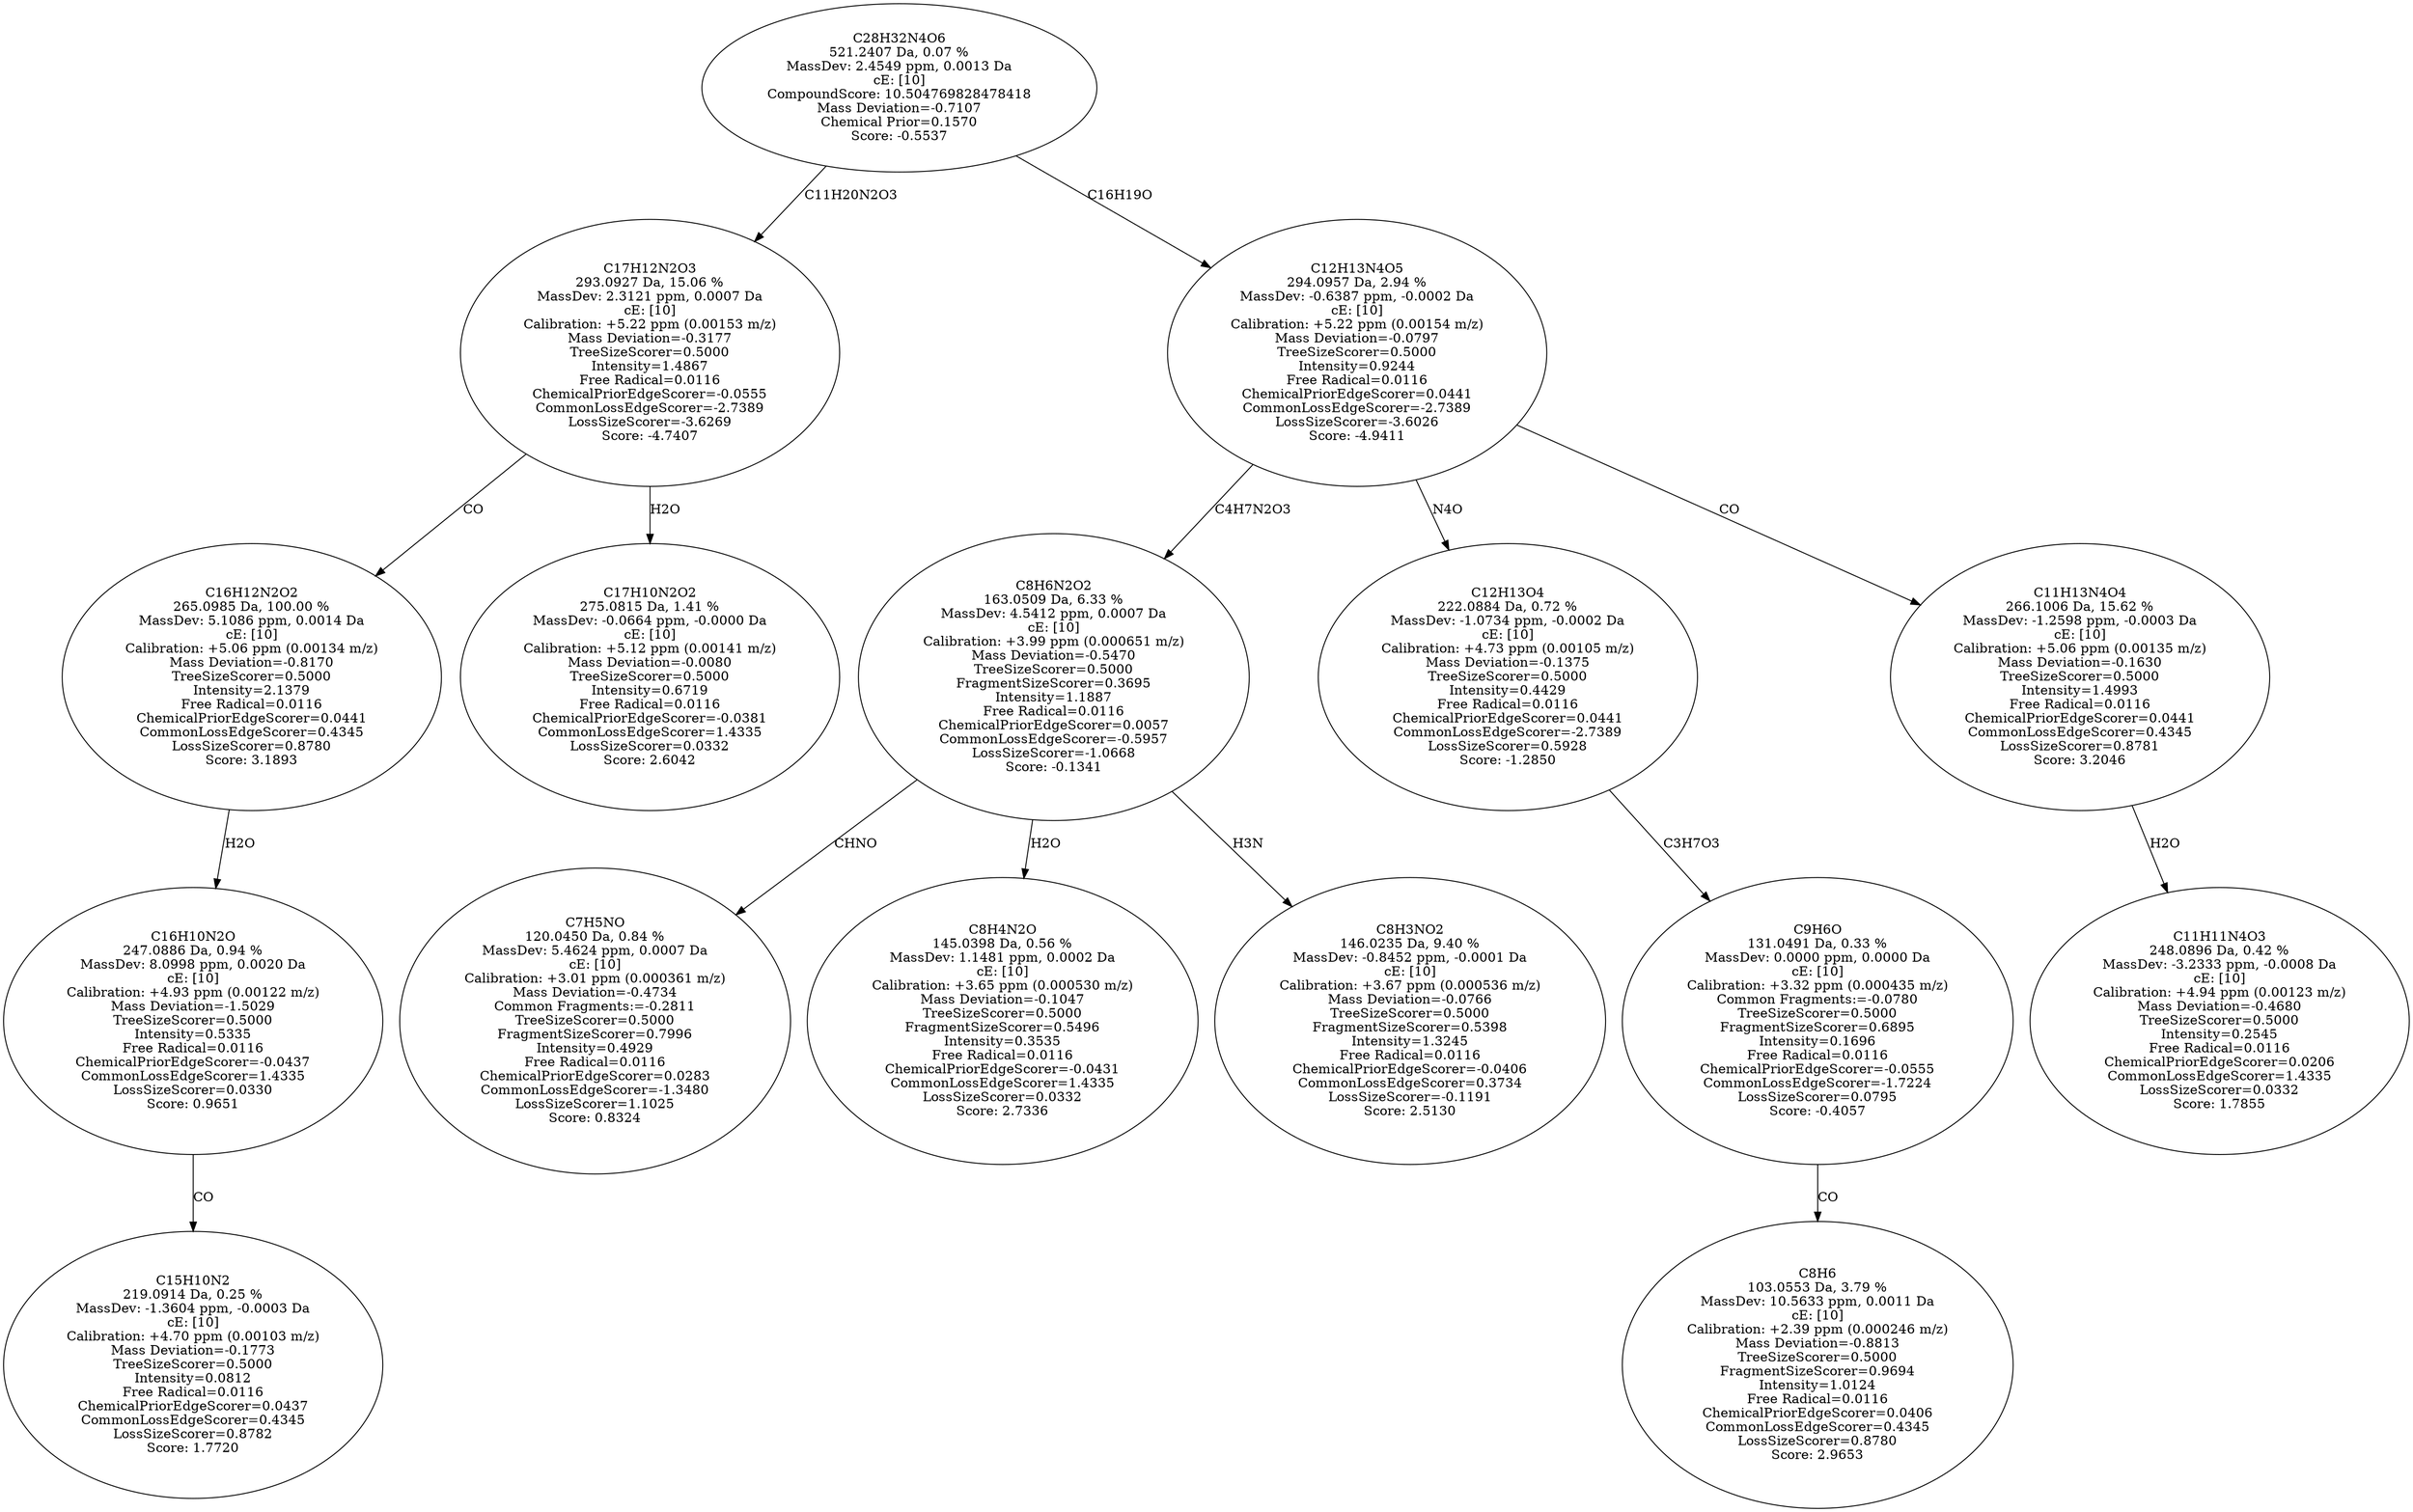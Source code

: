 strict digraph {
v1 [label="C15H10N2\n219.0914 Da, 0.25 %\nMassDev: -1.3604 ppm, -0.0003 Da\ncE: [10]\nCalibration: +4.70 ppm (0.00103 m/z)\nMass Deviation=-0.1773\nTreeSizeScorer=0.5000\nIntensity=0.0812\nFree Radical=0.0116\nChemicalPriorEdgeScorer=0.0437\nCommonLossEdgeScorer=0.4345\nLossSizeScorer=0.8782\nScore: 1.7720"];
v2 [label="C16H10N2O\n247.0886 Da, 0.94 %\nMassDev: 8.0998 ppm, 0.0020 Da\ncE: [10]\nCalibration: +4.93 ppm (0.00122 m/z)\nMass Deviation=-1.5029\nTreeSizeScorer=0.5000\nIntensity=0.5335\nFree Radical=0.0116\nChemicalPriorEdgeScorer=-0.0437\nCommonLossEdgeScorer=1.4335\nLossSizeScorer=0.0330\nScore: 0.9651"];
v3 [label="C16H12N2O2\n265.0985 Da, 100.00 %\nMassDev: 5.1086 ppm, 0.0014 Da\ncE: [10]\nCalibration: +5.06 ppm (0.00134 m/z)\nMass Deviation=-0.8170\nTreeSizeScorer=0.5000\nIntensity=2.1379\nFree Radical=0.0116\nChemicalPriorEdgeScorer=0.0441\nCommonLossEdgeScorer=0.4345\nLossSizeScorer=0.8780\nScore: 3.1893"];
v4 [label="C17H10N2O2\n275.0815 Da, 1.41 %\nMassDev: -0.0664 ppm, -0.0000 Da\ncE: [10]\nCalibration: +5.12 ppm (0.00141 m/z)\nMass Deviation=-0.0080\nTreeSizeScorer=0.5000\nIntensity=0.6719\nFree Radical=0.0116\nChemicalPriorEdgeScorer=-0.0381\nCommonLossEdgeScorer=1.4335\nLossSizeScorer=0.0332\nScore: 2.6042"];
v5 [label="C17H12N2O3\n293.0927 Da, 15.06 %\nMassDev: 2.3121 ppm, 0.0007 Da\ncE: [10]\nCalibration: +5.22 ppm (0.00153 m/z)\nMass Deviation=-0.3177\nTreeSizeScorer=0.5000\nIntensity=1.4867\nFree Radical=0.0116\nChemicalPriorEdgeScorer=-0.0555\nCommonLossEdgeScorer=-2.7389\nLossSizeScorer=-3.6269\nScore: -4.7407"];
v6 [label="C7H5NO\n120.0450 Da, 0.84 %\nMassDev: 5.4624 ppm, 0.0007 Da\ncE: [10]\nCalibration: +3.01 ppm (0.000361 m/z)\nMass Deviation=-0.4734\nCommon Fragments:=-0.2811\nTreeSizeScorer=0.5000\nFragmentSizeScorer=0.7996\nIntensity=0.4929\nFree Radical=0.0116\nChemicalPriorEdgeScorer=0.0283\nCommonLossEdgeScorer=-1.3480\nLossSizeScorer=1.1025\nScore: 0.8324"];
v7 [label="C8H4N2O\n145.0398 Da, 0.56 %\nMassDev: 1.1481 ppm, 0.0002 Da\ncE: [10]\nCalibration: +3.65 ppm (0.000530 m/z)\nMass Deviation=-0.1047\nTreeSizeScorer=0.5000\nFragmentSizeScorer=0.5496\nIntensity=0.3535\nFree Radical=0.0116\nChemicalPriorEdgeScorer=-0.0431\nCommonLossEdgeScorer=1.4335\nLossSizeScorer=0.0332\nScore: 2.7336"];
v8 [label="C8H3NO2\n146.0235 Da, 9.40 %\nMassDev: -0.8452 ppm, -0.0001 Da\ncE: [10]\nCalibration: +3.67 ppm (0.000536 m/z)\nMass Deviation=-0.0766\nTreeSizeScorer=0.5000\nFragmentSizeScorer=0.5398\nIntensity=1.3245\nFree Radical=0.0116\nChemicalPriorEdgeScorer=-0.0406\nCommonLossEdgeScorer=0.3734\nLossSizeScorer=-0.1191\nScore: 2.5130"];
v9 [label="C8H6N2O2\n163.0509 Da, 6.33 %\nMassDev: 4.5412 ppm, 0.0007 Da\ncE: [10]\nCalibration: +3.99 ppm (0.000651 m/z)\nMass Deviation=-0.5470\nTreeSizeScorer=0.5000\nFragmentSizeScorer=0.3695\nIntensity=1.1887\nFree Radical=0.0116\nChemicalPriorEdgeScorer=0.0057\nCommonLossEdgeScorer=-0.5957\nLossSizeScorer=-1.0668\nScore: -0.1341"];
v10 [label="C8H6\n103.0553 Da, 3.79 %\nMassDev: 10.5633 ppm, 0.0011 Da\ncE: [10]\nCalibration: +2.39 ppm (0.000246 m/z)\nMass Deviation=-0.8813\nTreeSizeScorer=0.5000\nFragmentSizeScorer=0.9694\nIntensity=1.0124\nFree Radical=0.0116\nChemicalPriorEdgeScorer=0.0406\nCommonLossEdgeScorer=0.4345\nLossSizeScorer=0.8780\nScore: 2.9653"];
v11 [label="C9H6O\n131.0491 Da, 0.33 %\nMassDev: 0.0000 ppm, 0.0000 Da\ncE: [10]\nCalibration: +3.32 ppm (0.000435 m/z)\nCommon Fragments:=-0.0780\nTreeSizeScorer=0.5000\nFragmentSizeScorer=0.6895\nIntensity=0.1696\nFree Radical=0.0116\nChemicalPriorEdgeScorer=-0.0555\nCommonLossEdgeScorer=-1.7224\nLossSizeScorer=0.0795\nScore: -0.4057"];
v12 [label="C12H13O4\n222.0884 Da, 0.72 %\nMassDev: -1.0734 ppm, -0.0002 Da\ncE: [10]\nCalibration: +4.73 ppm (0.00105 m/z)\nMass Deviation=-0.1375\nTreeSizeScorer=0.5000\nIntensity=0.4429\nFree Radical=0.0116\nChemicalPriorEdgeScorer=0.0441\nCommonLossEdgeScorer=-2.7389\nLossSizeScorer=0.5928\nScore: -1.2850"];
v13 [label="C11H11N4O3\n248.0896 Da, 0.42 %\nMassDev: -3.2333 ppm, -0.0008 Da\ncE: [10]\nCalibration: +4.94 ppm (0.00123 m/z)\nMass Deviation=-0.4680\nTreeSizeScorer=0.5000\nIntensity=0.2545\nFree Radical=0.0116\nChemicalPriorEdgeScorer=0.0206\nCommonLossEdgeScorer=1.4335\nLossSizeScorer=0.0332\nScore: 1.7855"];
v14 [label="C11H13N4O4\n266.1006 Da, 15.62 %\nMassDev: -1.2598 ppm, -0.0003 Da\ncE: [10]\nCalibration: +5.06 ppm (0.00135 m/z)\nMass Deviation=-0.1630\nTreeSizeScorer=0.5000\nIntensity=1.4993\nFree Radical=0.0116\nChemicalPriorEdgeScorer=0.0441\nCommonLossEdgeScorer=0.4345\nLossSizeScorer=0.8781\nScore: 3.2046"];
v15 [label="C12H13N4O5\n294.0957 Da, 2.94 %\nMassDev: -0.6387 ppm, -0.0002 Da\ncE: [10]\nCalibration: +5.22 ppm (0.00154 m/z)\nMass Deviation=-0.0797\nTreeSizeScorer=0.5000\nIntensity=0.9244\nFree Radical=0.0116\nChemicalPriorEdgeScorer=0.0441\nCommonLossEdgeScorer=-2.7389\nLossSizeScorer=-3.6026\nScore: -4.9411"];
v16 [label="C28H32N4O6\n521.2407 Da, 0.07 %\nMassDev: 2.4549 ppm, 0.0013 Da\ncE: [10]\nCompoundScore: 10.504769828478418\nMass Deviation=-0.7107\nChemical Prior=0.1570\nScore: -0.5537"];
v2 -> v1 [label="CO"];
v3 -> v2 [label="H2O"];
v5 -> v3 [label="CO"];
v5 -> v4 [label="H2O"];
v16 -> v5 [label="C11H20N2O3"];
v9 -> v6 [label="CHNO"];
v9 -> v7 [label="H2O"];
v9 -> v8 [label="H3N"];
v15 -> v9 [label="C4H7N2O3"];
v11 -> v10 [label="CO"];
v12 -> v11 [label="C3H7O3"];
v15 -> v12 [label="N4O"];
v14 -> v13 [label="H2O"];
v15 -> v14 [label="CO"];
v16 -> v15 [label="C16H19O"];
}